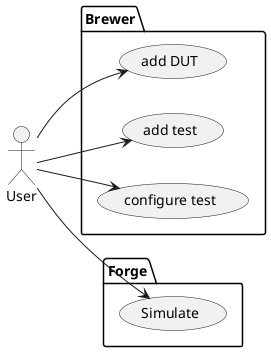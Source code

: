 @startuml usecase2
left to right direction
actor User as us
package Brewer{
    usecase "add DUT" as DUT
    usecase "add test" as TEST
    usecase "configure test" as ENV
}
package Forge{
    usecase Simulate as SIM
}
us --> DUT
us --> TEST
us --> SIM
us --> ENV
@enduml